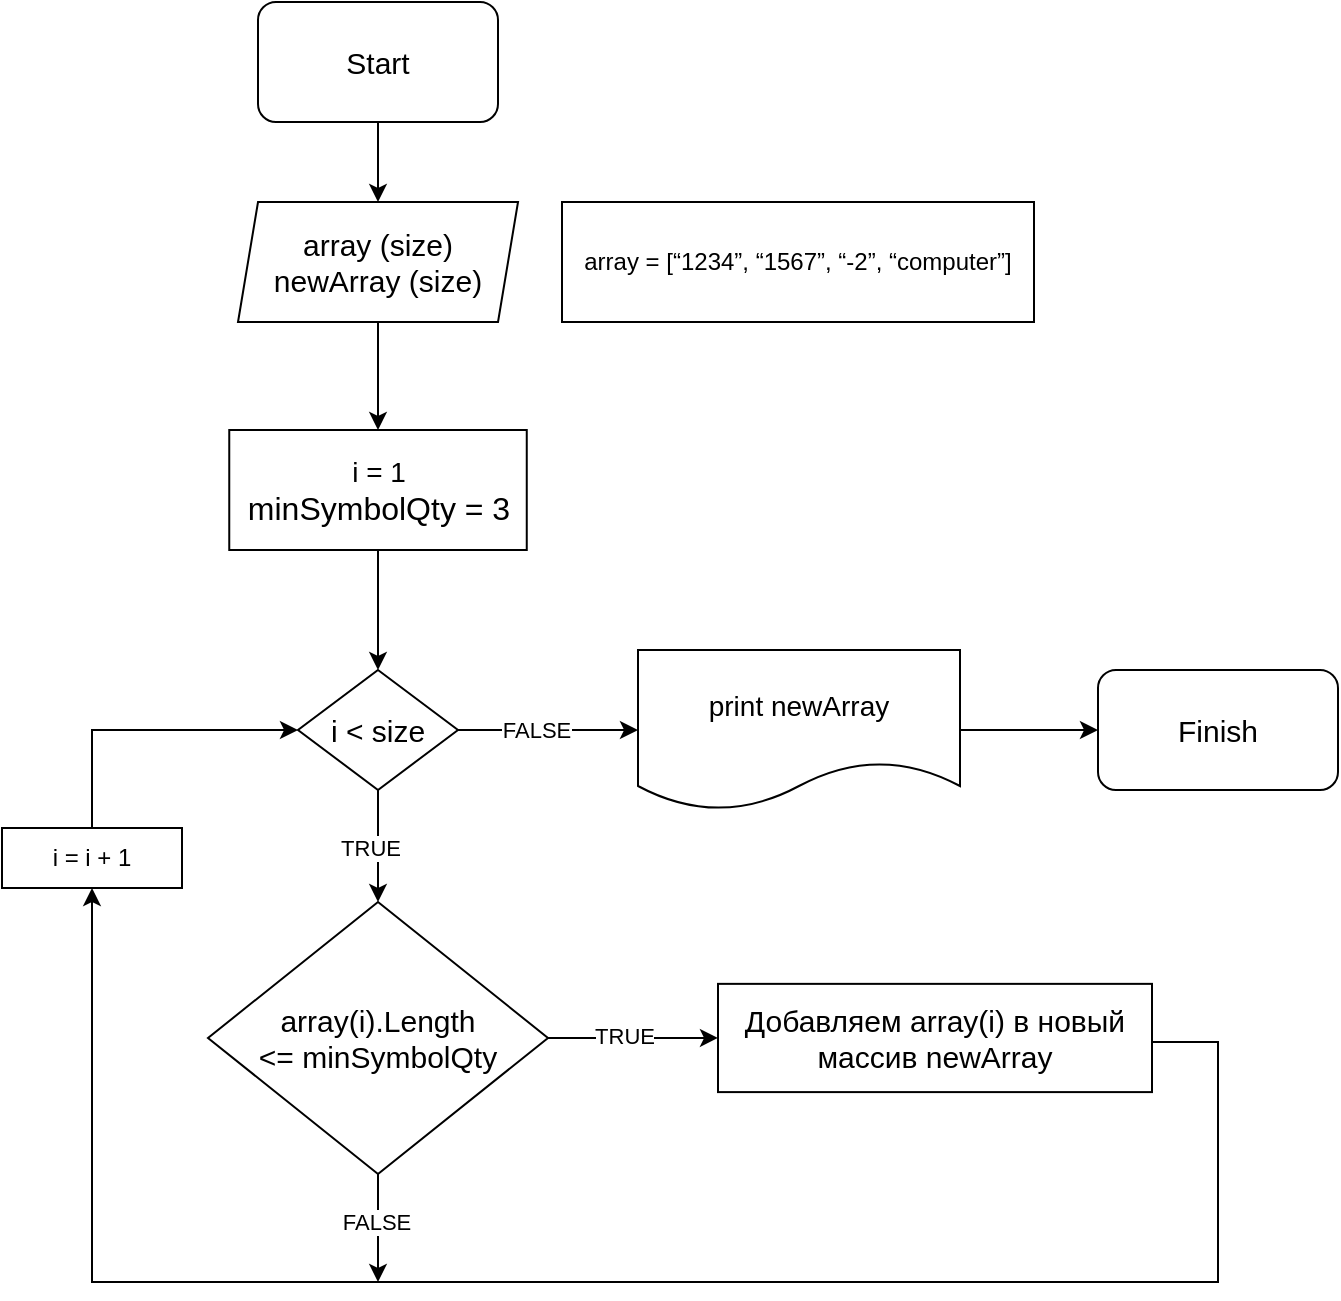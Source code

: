 <mxfile version="24.4.8" type="device">
  <diagram name="Страница — 1" id="S8JJOAkM9DMdXBuqBMaL">
    <mxGraphModel dx="1434" dy="726" grid="1" gridSize="10" guides="1" tooltips="1" connect="1" arrows="1" fold="1" page="1" pageScale="1" pageWidth="827" pageHeight="1169" math="0" shadow="0">
      <root>
        <mxCell id="0" />
        <mxCell id="1" parent="0" />
        <mxCell id="jzt7o9upjYzdeKledH6V-3" style="edgeStyle=orthogonalEdgeStyle;rounded=0;orthogonalLoop=1;jettySize=auto;html=1;fontSize=15;" parent="1" source="jzt7o9upjYzdeKledH6V-1" target="jzt7o9upjYzdeKledH6V-4" edge="1">
          <mxGeometry relative="1" as="geometry">
            <mxPoint x="570" y="120" as="targetPoint" />
          </mxGeometry>
        </mxCell>
        <mxCell id="jzt7o9upjYzdeKledH6V-1" value="&lt;font style=&quot;font-size: 15px;&quot;&gt;Start&lt;/font&gt;" style="rounded=1;whiteSpace=wrap;html=1;fontSize=15;" parent="1" vertex="1">
          <mxGeometry x="210" y="20" width="120" height="60" as="geometry" />
        </mxCell>
        <mxCell id="jzt7o9upjYzdeKledH6V-6" style="edgeStyle=orthogonalEdgeStyle;rounded=0;orthogonalLoop=1;jettySize=auto;html=1;entryX=0.5;entryY=0;entryDx=0;entryDy=0;fontSize=15;" parent="1" source="jzt7o9upjYzdeKledH6V-4" target="jzt7o9upjYzdeKledH6V-5" edge="1">
          <mxGeometry relative="1" as="geometry" />
        </mxCell>
        <mxCell id="jzt7o9upjYzdeKledH6V-4" value="&lt;div&gt;array (size)&lt;/div&gt;&lt;div&gt;newArray (size)&lt;br&gt;&lt;/div&gt;" style="shape=parallelogram;perimeter=parallelogramPerimeter;whiteSpace=wrap;html=1;fixedSize=1;fontSize=15;size=10;" parent="1" vertex="1">
          <mxGeometry x="200.01" y="120" width="140" height="60" as="geometry" />
        </mxCell>
        <mxCell id="jzt7o9upjYzdeKledH6V-68" style="edgeStyle=orthogonalEdgeStyle;rounded=0;orthogonalLoop=1;jettySize=auto;html=1;entryX=0.5;entryY=0;entryDx=0;entryDy=0;" parent="1" source="jzt7o9upjYzdeKledH6V-5" target="jzt7o9upjYzdeKledH6V-7" edge="1">
          <mxGeometry relative="1" as="geometry" />
        </mxCell>
        <mxCell id="jzt7o9upjYzdeKledH6V-5" value="&lt;div&gt;&lt;font style=&quot;font-size: 14px;&quot;&gt;i = 1&lt;/font&gt;&lt;/div&gt;&lt;div&gt;&lt;font size=&quot;3&quot;&gt;minSymbolQty = 3&lt;br&gt;&lt;/font&gt;&lt;/div&gt;" style="rounded=0;whiteSpace=wrap;html=1;fontSize=15;" parent="1" vertex="1">
          <mxGeometry x="195.63" y="234" width="148.75" height="60" as="geometry" />
        </mxCell>
        <mxCell id="jzt7o9upjYzdeKledH6V-64" style="edgeStyle=orthogonalEdgeStyle;rounded=0;orthogonalLoop=1;jettySize=auto;html=1;entryX=0.5;entryY=0;entryDx=0;entryDy=0;" parent="1" source="jzt7o9upjYzdeKledH6V-7" target="jzt7o9upjYzdeKledH6V-9" edge="1">
          <mxGeometry relative="1" as="geometry" />
        </mxCell>
        <mxCell id="jzt7o9upjYzdeKledH6V-65" value="TRUE" style="edgeLabel;html=1;align=center;verticalAlign=middle;resizable=0;points=[];" parent="jzt7o9upjYzdeKledH6V-64" vertex="1" connectable="0">
          <mxGeometry x="0.033" y="-4" relative="1" as="geometry">
            <mxPoint as="offset" />
          </mxGeometry>
        </mxCell>
        <mxCell id="jzt7o9upjYzdeKledH6V-67" style="edgeStyle=orthogonalEdgeStyle;rounded=0;orthogonalLoop=1;jettySize=auto;html=1;entryX=0;entryY=0.5;entryDx=0;entryDy=0;" parent="1" source="jzt7o9upjYzdeKledH6V-7" target="jzt7o9upjYzdeKledH6V-66" edge="1">
          <mxGeometry relative="1" as="geometry" />
        </mxCell>
        <mxCell id="jzt7o9upjYzdeKledH6V-80" value="FALSE" style="edgeLabel;html=1;align=center;verticalAlign=middle;resizable=0;points=[];" parent="jzt7o9upjYzdeKledH6V-67" vertex="1" connectable="0">
          <mxGeometry x="-0.149" y="-2" relative="1" as="geometry">
            <mxPoint y="-2" as="offset" />
          </mxGeometry>
        </mxCell>
        <mxCell id="jzt7o9upjYzdeKledH6V-7" value="i &amp;lt; size" style="rhombus;whiteSpace=wrap;html=1;fontSize=15;" parent="1" vertex="1">
          <mxGeometry x="230" y="354" width="80" height="60" as="geometry" />
        </mxCell>
        <mxCell id="jzt7o9upjYzdeKledH6V-52" style="edgeStyle=orthogonalEdgeStyle;rounded=0;orthogonalLoop=1;jettySize=auto;html=1;" parent="1" source="jzt7o9upjYzdeKledH6V-9" edge="1">
          <mxGeometry relative="1" as="geometry">
            <mxPoint x="270" y="660" as="targetPoint" />
          </mxGeometry>
        </mxCell>
        <mxCell id="jzt7o9upjYzdeKledH6V-53" value="&lt;div&gt;FALSE&lt;/div&gt;" style="edgeLabel;html=1;align=center;verticalAlign=middle;resizable=0;points=[];" parent="jzt7o9upjYzdeKledH6V-52" vertex="1" connectable="0">
          <mxGeometry x="-0.125" relative="1" as="geometry">
            <mxPoint x="-1" as="offset" />
          </mxGeometry>
        </mxCell>
        <mxCell id="jzt7o9upjYzdeKledH6V-9" value="array(i).Length &amp;lt;=&amp;nbsp;minSymbolQty  " style="rhombus;whiteSpace=wrap;html=1;fontSize=15;" parent="1" vertex="1">
          <mxGeometry x="185" y="470" width="170" height="135.99" as="geometry" />
        </mxCell>
        <mxCell id="jzt7o9upjYzdeKledH6V-74" style="edgeStyle=orthogonalEdgeStyle;rounded=0;orthogonalLoop=1;jettySize=auto;html=1;entryX=0;entryY=0.5;entryDx=0;entryDy=0;" parent="1" source="jzt7o9upjYzdeKledH6V-12" target="jzt7o9upjYzdeKledH6V-7" edge="1">
          <mxGeometry relative="1" as="geometry">
            <Array as="points">
              <mxPoint x="127" y="384" />
            </Array>
          </mxGeometry>
        </mxCell>
        <mxCell id="jzt7o9upjYzdeKledH6V-12" value="i = i + 1" style="rounded=0;whiteSpace=wrap;html=1;" parent="1" vertex="1">
          <mxGeometry x="82" y="433" width="90" height="30" as="geometry" />
        </mxCell>
        <mxCell id="jzt7o9upjYzdeKledH6V-75" style="edgeStyle=orthogonalEdgeStyle;rounded=0;orthogonalLoop=1;jettySize=auto;html=1;entryX=0.5;entryY=1;entryDx=0;entryDy=0;" parent="1" source="jzt7o9upjYzdeKledH6V-16" target="jzt7o9upjYzdeKledH6V-12" edge="1">
          <mxGeometry relative="1" as="geometry">
            <Array as="points">
              <mxPoint x="690" y="540" />
              <mxPoint x="690" y="660" />
              <mxPoint x="127" y="660" />
            </Array>
          </mxGeometry>
        </mxCell>
        <mxCell id="jzt7o9upjYzdeKledH6V-16" value="Добавляем array(i) в новый массив newArray" style="rounded=0;whiteSpace=wrap;html=1;fontSize=15;" parent="1" vertex="1">
          <mxGeometry x="440" y="510.93" width="217" height="54.12" as="geometry" />
        </mxCell>
        <mxCell id="jzt7o9upjYzdeKledH6V-18" style="edgeStyle=orthogonalEdgeStyle;rounded=0;orthogonalLoop=1;jettySize=auto;html=1;entryX=0;entryY=0.5;entryDx=0;entryDy=0;" parent="1" source="jzt7o9upjYzdeKledH6V-9" target="jzt7o9upjYzdeKledH6V-16" edge="1">
          <mxGeometry relative="1" as="geometry" />
        </mxCell>
        <mxCell id="jzt7o9upjYzdeKledH6V-19" value="TRUE" style="edgeLabel;html=1;align=center;verticalAlign=middle;resizable=0;points=[];" parent="jzt7o9upjYzdeKledH6V-18" vertex="1" connectable="0">
          <mxGeometry x="-0.101" y="2" relative="1" as="geometry">
            <mxPoint y="1" as="offset" />
          </mxGeometry>
        </mxCell>
        <mxCell id="jzt7o9upjYzdeKledH6V-22" value="array = [“1234”, “1567”, “-2”, “computer”]" style="rounded=0;whiteSpace=wrap;html=1;" parent="1" vertex="1">
          <mxGeometry x="362" y="120" width="236" height="60" as="geometry" />
        </mxCell>
        <mxCell id="jzt7o9upjYzdeKledH6V-77" style="edgeStyle=orthogonalEdgeStyle;rounded=0;orthogonalLoop=1;jettySize=auto;html=1;entryX=0;entryY=0.5;entryDx=0;entryDy=0;" parent="1" source="jzt7o9upjYzdeKledH6V-66" target="jzt7o9upjYzdeKledH6V-76" edge="1">
          <mxGeometry relative="1" as="geometry" />
        </mxCell>
        <mxCell id="jzt7o9upjYzdeKledH6V-66" value="&lt;font style=&quot;font-size: 14px;&quot;&gt;print newArray&lt;/font&gt;" style="shape=document;whiteSpace=wrap;html=1;boundedLbl=1;" parent="1" vertex="1">
          <mxGeometry x="400" y="344" width="161" height="80" as="geometry" />
        </mxCell>
        <mxCell id="jzt7o9upjYzdeKledH6V-76" value="Finish" style="rounded=1;whiteSpace=wrap;html=1;fontSize=15;" parent="1" vertex="1">
          <mxGeometry x="630" y="354" width="120" height="60" as="geometry" />
        </mxCell>
      </root>
    </mxGraphModel>
  </diagram>
</mxfile>

